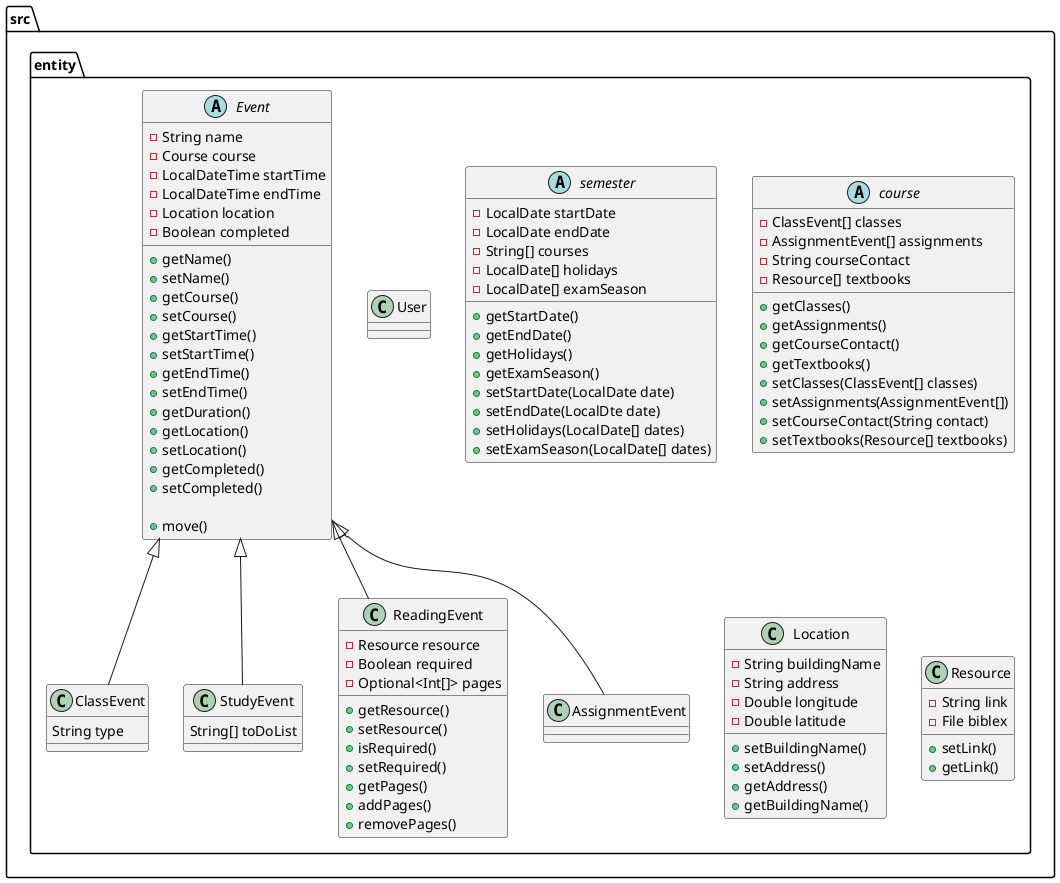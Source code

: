 @startuml

folder src {

    folder entity {

        abstract Event {
            -String name
            -Course course
            -LocalDateTime startTime
            -LocalDateTime endTime
            -Location location
            -Boolean completed

            +getName()
            +setName()
            +getCourse()
            +setCourse()
            +getStartTime()
            +setStartTime()
            +getEndTime()
            +setEndTime()
            +getDuration()
            +getLocation()
            +setLocation()
            +getCompleted()
            +setCompleted()

            +move()  /' Moves start and end times in unison '/
        }

        class ClassEvent extends Event {
        String type
        }

        class StudyEvent extends Event {
        String[] toDoList
        }

        class ReadingEvent extends Event {
            -Resource resource
            -Boolean required
            -Optional<Int[]> pages

            +getResource()
            +setResource()
            +isRequired()
            +setRequired()
            +getPages()
            +addPages()
            +removePages()
        }

        class AssignmentEvent extends Event {

        }

        class User {
            ' Unimplemented for now
        }

        abstract semester{
         - LocalDate startDate
         - LocalDate endDate
         - String[] courses
         - LocalDate[] holidays
         - LocalDate[] examSeason

         + getStartDate()
         + getEndDate()
         + getHolidays()
         + getExamSeason()
         + setStartDate(LocalDate date)
         + setEndDate(LocalDte date)
         + setHolidays(LocalDate[] dates)
         + setExamSeason(LocalDate[] dates)
        }

        abstract course {
        - ClassEvent[] classes
        - AssignmentEvent[] assignments
        - String courseContact
        - Resource[] textbooks

        + getClasses()
        + getAssignments()
        + getCourseContact()
        + getTextbooks()
        + setClasses(ClassEvent[] classes)
        + setAssignments(AssignmentEvent[])
        + setCourseContact(String contact)
        + setTextbooks(Resource[] textbooks)
        }

    class Location{
        -String buildingName
        -String address
        -Double longitude
        -Double latitude

        + setBuildingName()
        + setAddress()
        + getAddress()
        + getBuildingName()
    }

    class Resource{
        -String link
        -File biblex

        + setLink()
        + getLink()
    }

    }  /' folder entity '/


}  /' folder src '/

@enduml